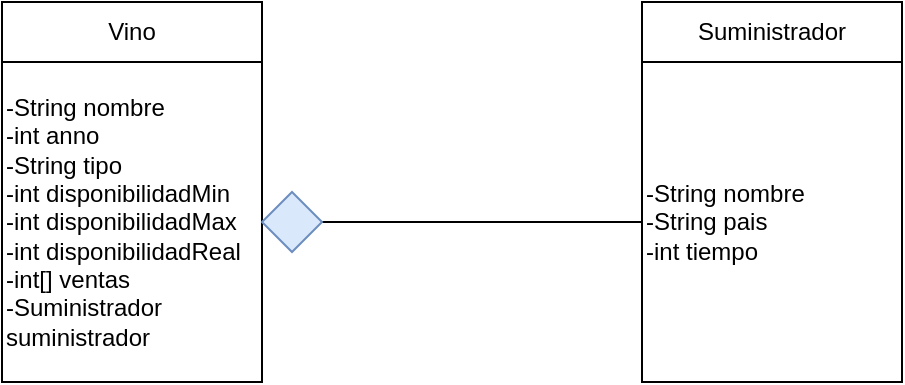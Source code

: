 <mxfile version="11.2.4" type="device" pages="1"><diagram id="ktTa69bZBt4ik20VmYmZ" name="Page-1"><mxGraphModel dx="1355" dy="827" grid="1" gridSize="10" guides="1" tooltips="1" connect="1" arrows="1" fold="1" page="1" pageScale="1" pageWidth="850" pageHeight="1100" math="0" shadow="0"><root><mxCell id="0"/><mxCell id="1" parent="0"/><mxCell id="vFCv5_OXKaK7vrEySfGa-3" value="Vino" style="rounded=0;whiteSpace=wrap;html=1;" vertex="1" parent="1"><mxGeometry x="200" y="65" width="130" height="30" as="geometry"/></mxCell><mxCell id="vFCv5_OXKaK7vrEySfGa-4" value="-String nombre&lt;br&gt;-int anno&lt;br&gt;-String tipo&lt;br&gt;-int disponibilidadMin&lt;br&gt;-int disponibilidadMax&lt;br&gt;-int disponibilidadReal&lt;br&gt;-int[] ventas&lt;br&gt;-Suministrador suministrador" style="rounded=0;whiteSpace=wrap;html=1;align=left;" vertex="1" parent="1"><mxGeometry x="200" y="95" width="130" height="160" as="geometry"/></mxCell><mxCell id="vFCv5_OXKaK7vrEySfGa-5" value="Suministrador" style="rounded=0;whiteSpace=wrap;html=1;" vertex="1" parent="1"><mxGeometry x="520" y="65" width="130" height="30" as="geometry"/></mxCell><mxCell id="vFCv5_OXKaK7vrEySfGa-6" value="-String nombre&lt;br&gt;-String pais&lt;br&gt;-int tiempo" style="rounded=0;whiteSpace=wrap;html=1;align=left;" vertex="1" parent="1"><mxGeometry x="520" y="95" width="130" height="160" as="geometry"/></mxCell><mxCell id="vFCv5_OXKaK7vrEySfGa-9" style="edgeStyle=orthogonalEdgeStyle;rounded=0;orthogonalLoop=1;jettySize=auto;html=1;exitX=1;exitY=0.5;exitDx=0;exitDy=0;strokeColor=#000000;endArrow=none;endFill=0;" edge="1" parent="1" source="vFCv5_OXKaK7vrEySfGa-7" target="vFCv5_OXKaK7vrEySfGa-6"><mxGeometry relative="1" as="geometry"/></mxCell><mxCell id="vFCv5_OXKaK7vrEySfGa-7" value="" style="rhombus;whiteSpace=wrap;html=1;align=left;fillColor=#dae8fc;strokeColor=#6c8ebf;" vertex="1" parent="1"><mxGeometry x="330" y="160" width="30" height="30" as="geometry"/></mxCell></root></mxGraphModel></diagram></mxfile>